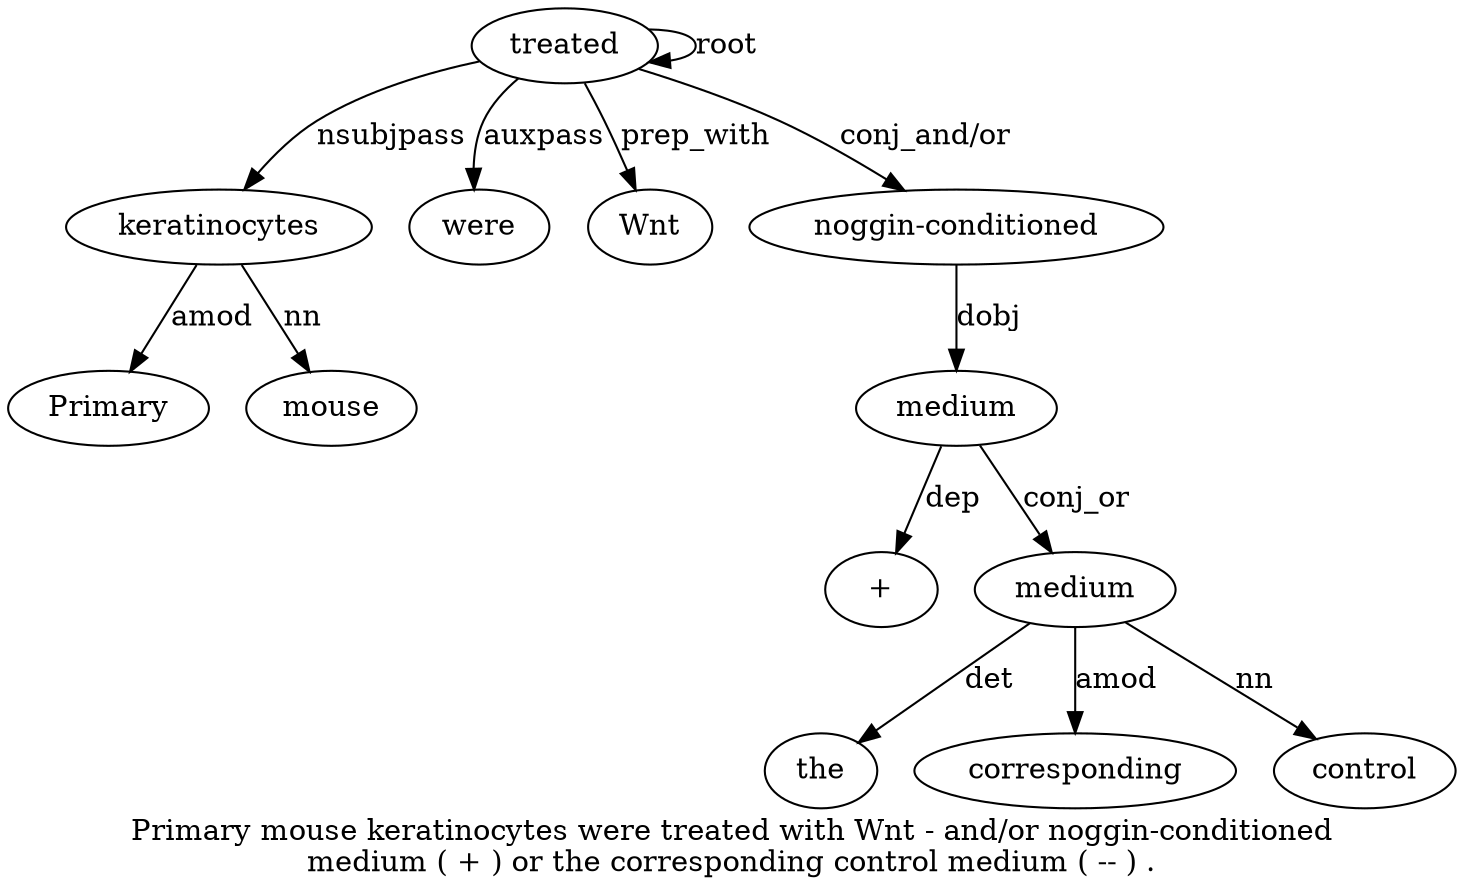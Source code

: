 digraph "Primary mouse keratinocytes were treated with Wnt - and/or noggin-conditioned medium ( + ) or the corresponding control medium ( -- ) ." {
label="Primary mouse keratinocytes were treated with Wnt - and/or noggin-conditioned
medium ( + ) or the corresponding control medium ( -- ) .";
keratinocytes3 [style=filled, fillcolor=white, label=keratinocytes];
Primary1 [style=filled, fillcolor=white, label=Primary];
keratinocytes3 -> Primary1  [label=amod];
mouse2 [style=filled, fillcolor=white, label=mouse];
keratinocytes3 -> mouse2  [label=nn];
treated5 [style=filled, fillcolor=white, label=treated];
treated5 -> keratinocytes3  [label=nsubjpass];
were4 [style=filled, fillcolor=white, label=were];
treated5 -> were4  [label=auxpass];
treated5 -> treated5  [label=root];
Wnt7 [style=filled, fillcolor=white, label=Wnt];
treated5 -> Wnt7  [label=prep_with];
"noggin-conditioned10" [style=filled, fillcolor=white, label="noggin-conditioned"];
treated5 -> "noggin-conditioned10"  [label="conj_and/or"];
medium11 [style=filled, fillcolor=white, label=medium];
"noggin-conditioned10" -> medium11  [label=dobj];
"+13" [style=filled, fillcolor=white, label="+"];
medium11 -> "+13"  [label=dep];
medium19 [style=filled, fillcolor=white, label=medium];
the16 [style=filled, fillcolor=white, label=the];
medium19 -> the16  [label=det];
corresponding17 [style=filled, fillcolor=white, label=corresponding];
medium19 -> corresponding17  [label=amod];
control18 [style=filled, fillcolor=white, label=control];
medium19 -> control18  [label=nn];
medium11 -> medium19  [label=conj_or];
}
